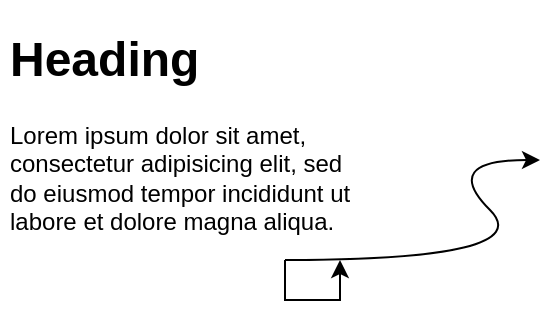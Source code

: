 <mxGraphModel dx="843" dy="639" grid="1" gridSize="10" guides="1" tooltips="1" connect="1" arrows="1" fold="1" page="1" pageScale="1" pageWidth="850" pageHeight="1100" background="#ffffff"><root><mxCell id="0"/><mxCell id="1" parent="0"/><mxCell id="3" value="&lt;h1&gt;Heading&lt;/h1&gt;&lt;p&gt;Lorem ipsum dolor sit amet, consectetur adipisicing elit, sed do eiusmod tempor incididunt ut labore et dolore magna aliqua.&lt;/p&gt;" style="text;html=1;strokeColor=none;fillColor=none;spacing=5;spacingTop=-20;whiteSpace=wrap;overflow=hidden;rounded=0;" vertex="1" parent="1"><mxGeometry x="10" y="20" width="190" height="120" as="geometry"/></mxCell><mxCell id="5" value="" style="curved=1;endArrow=classic;html=1;exitX=0.75;exitY=1;" edge="1" parent="1" source="3"><mxGeometry width="50" height="50" relative="1" as="geometry"><mxPoint x="230" y="140" as="sourcePoint"/><mxPoint x="280" y="90" as="targetPoint"/><Array as="points"><mxPoint x="280" y="140"/><mxPoint x="230" y="90"/></Array></mxGeometry></mxCell><mxCell id="6" style="edgeStyle=orthogonalEdgeStyle;rounded=0;html=1;exitX=0.75;exitY=1;jettySize=auto;orthogonalLoop=1;" edge="1" parent="1" source="3" target="3"><mxGeometry relative="1" as="geometry"><Array as="points"><mxPoint x="153" y="160"/><mxPoint x="180" y="160"/></Array></mxGeometry></mxCell></root></mxGraphModel>